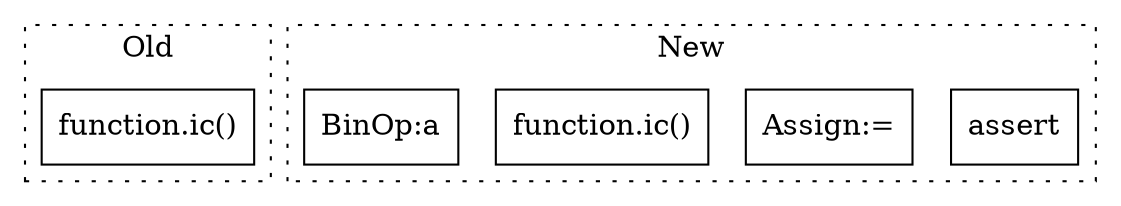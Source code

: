 digraph G {
subgraph cluster0 {
1 [label="function.ic()" a="75" s="16699,16712" l="3,1" shape="box"];
label = "Old";
style="dotted";
}
subgraph cluster1 {
2 [label="assert" a="65" s="17135" l="7" shape="box"];
3 [label="Assign:=" a="68" s="17186" l="3" shape="box"];
4 [label="function.ic()" a="75" s="18325,18336" l="3,1" shape="box"];
5 [label="BinOp:a" a="82" s="17095" l="3" shape="box"];
label = "New";
style="dotted";
}
}